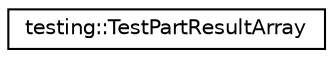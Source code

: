 digraph G
{
  edge [fontname="Helvetica",fontsize="10",labelfontname="Helvetica",labelfontsize="10"];
  node [fontname="Helvetica",fontsize="10",shape=record];
  rankdir="LR";
  Node1 [label="testing::TestPartResultArray",height=0.2,width=0.4,color="black", fillcolor="white", style="filled",URL="$classtesting_1_1TestPartResultArray.html"];
}

